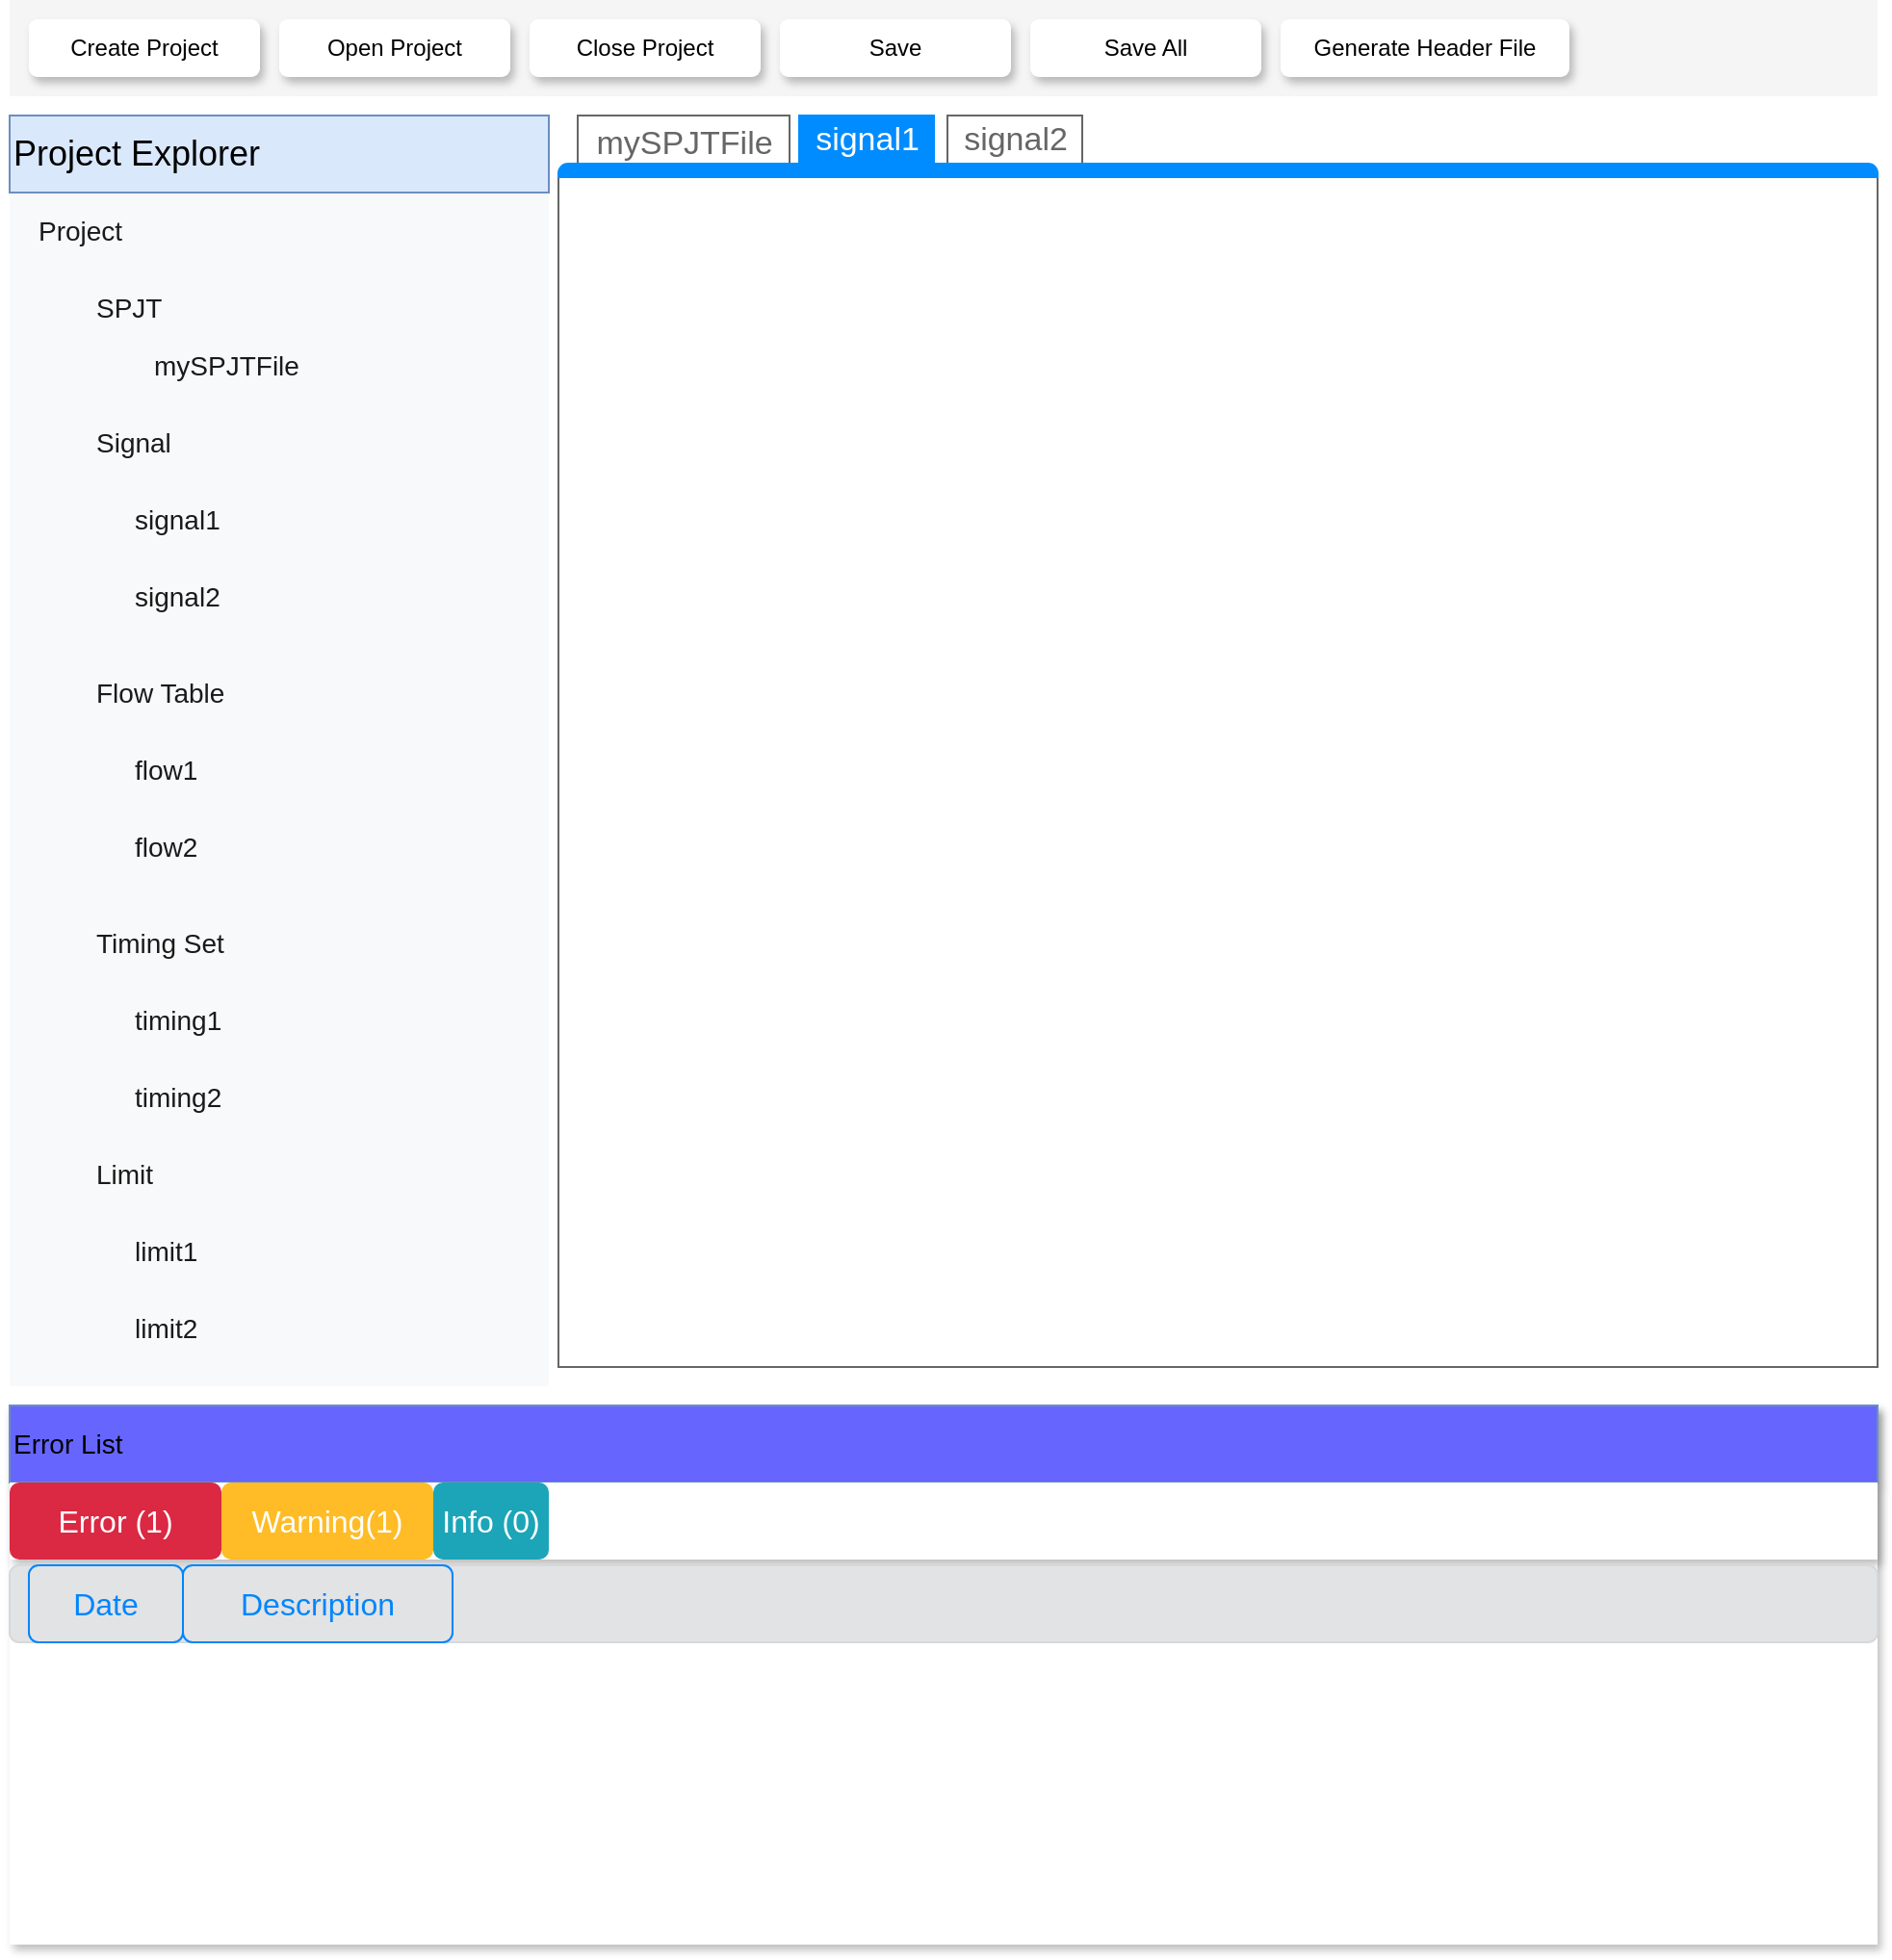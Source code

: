 <mxfile version="13.10.3" type="github" pages="2">
  <diagram id="FgyFkXJcIKG0fMY5ibd2" name="Project Explorer">
    <mxGraphModel dx="1422" dy="762" grid="1" gridSize="10" guides="1" tooltips="1" connect="1" arrows="1" fold="1" page="1" pageScale="1" pageWidth="827" pageHeight="1169" math="0" shadow="0">
      <root>
        <mxCell id="S2QvFrK3PuCgfU6eUb4U-0" />
        <mxCell id="S2QvFrK3PuCgfU6eUb4U-1" parent="S2QvFrK3PuCgfU6eUb4U-0" />
        <mxCell id="wJfrvK_9jVTi93enFSVC-5" value="" style="group" vertex="1" connectable="0" parent="S2QvFrK3PuCgfU6eUb4U-1">
          <mxGeometry x="100" y="820" width="970" height="280" as="geometry" />
        </mxCell>
        <mxCell id="EKYV59rnYQYyG5BfVOuk-7" value="" style="rounded=0;whiteSpace=wrap;html=1;shadow=1;strokeColor=none;" vertex="1" parent="wJfrvK_9jVTi93enFSVC-5">
          <mxGeometry width="970" height="280" as="geometry" />
        </mxCell>
        <mxCell id="wJfrvK_9jVTi93enFSVC-0" value="Error List" style="rounded=0;whiteSpace=wrap;html=1;shadow=1;strokeColor=#6c8ebf;align=left;fontSize=14;fillColor=#6666FF;" vertex="1" parent="wJfrvK_9jVTi93enFSVC-5">
          <mxGeometry width="970" height="40" as="geometry" />
        </mxCell>
        <mxCell id="wJfrvK_9jVTi93enFSVC-1" value="" style="rounded=0;whiteSpace=wrap;html=1;shadow=1;strokeColor=none;align=left;fontSize=14;" vertex="1" parent="wJfrvK_9jVTi93enFSVC-5">
          <mxGeometry y="40" width="970" height="40" as="geometry" />
        </mxCell>
        <mxCell id="wJfrvK_9jVTi93enFSVC-6" value="" style="html=1;shadow=0;dashed=0;shape=mxgraph.bootstrap.rrect;rSize=5;strokeColor=#D6D8DB;strokeWidth=1;fillColor=#E2E3E5;fontColor=#383D41;whiteSpace=wrap;align=left;verticalAlign=middle;spacingLeft=10;" vertex="1" parent="wJfrvK_9jVTi93enFSVC-5">
          <mxGeometry y="83" width="970" height="40" as="geometry" />
        </mxCell>
        <mxCell id="wJfrvK_9jVTi93enFSVC-7" value="Date" style="html=1;shadow=0;dashed=0;shape=mxgraph.bootstrap.rrect;rSize=5;strokeColor=#0085FC;strokeWidth=1;fillColor=none;fontColor=#0085FC;whiteSpace=wrap;align=center;verticalAlign=middle;spacingLeft=0;fontStyle=0;fontSize=16;spacing=5;" vertex="1" parent="wJfrvK_9jVTi93enFSVC-5">
          <mxGeometry x="10" y="83" width="80" height="40" as="geometry" />
        </mxCell>
        <mxCell id="wJfrvK_9jVTi93enFSVC-8" value="Description" style="html=1;shadow=0;dashed=0;shape=mxgraph.bootstrap.rrect;rSize=5;strokeColor=#0085FC;strokeWidth=1;fillColor=none;fontColor=#0085FC;whiteSpace=wrap;align=center;verticalAlign=middle;spacingLeft=0;fontStyle=0;fontSize=16;spacing=5;" vertex="1" parent="wJfrvK_9jVTi93enFSVC-5">
          <mxGeometry x="90" y="83" width="140" height="40" as="geometry" />
        </mxCell>
        <mxCell id="wJfrvK_9jVTi93enFSVC-2" value="Error (1)" style="html=1;shadow=0;dashed=0;shape=mxgraph.bootstrap.rrect;rSize=5;strokeColor=none;strokeWidth=1;fillColor=#DB2843;fontColor=#FFFFFF;whiteSpace=wrap;align=center;verticalAlign=middle;spacingLeft=0;fontStyle=0;fontSize=16;spacing=5;" vertex="1" parent="wJfrvK_9jVTi93enFSVC-5">
          <mxGeometry y="40" width="110" height="40" as="geometry" />
        </mxCell>
        <mxCell id="wJfrvK_9jVTi93enFSVC-3" value="Warning(1)" style="html=1;shadow=0;dashed=0;shape=mxgraph.bootstrap.rrect;rSize=5;strokeColor=none;strokeWidth=1;fillColor=#FFBC26;fontColor=#FFFFFF;whiteSpace=wrap;align=center;verticalAlign=middle;spacingLeft=0;fontStyle=0;fontSize=16;spacing=5;" vertex="1" parent="wJfrvK_9jVTi93enFSVC-5">
          <mxGeometry x="110" y="40" width="110" height="40" as="geometry" />
        </mxCell>
        <mxCell id="wJfrvK_9jVTi93enFSVC-4" value="Info (0)" style="html=1;shadow=0;dashed=0;shape=mxgraph.bootstrap.rrect;rSize=5;strokeColor=none;strokeWidth=1;fillColor=#1CA5B8;fontColor=#FFFFFF;whiteSpace=wrap;align=center;verticalAlign=middle;spacingLeft=0;fontStyle=0;fontSize=16;spacing=5;" vertex="1" parent="wJfrvK_9jVTi93enFSVC-5">
          <mxGeometry x="220" y="40" width="60" height="40" as="geometry" />
        </mxCell>
        <mxCell id="F_466ytePDx-1a6FgnFO-0" value="" style="fillColor=#F8F9FA;strokeColor=none;align=left;fontSize=14;fontColor=#323232;" parent="S2QvFrK3PuCgfU6eUb4U-1" vertex="1">
          <mxGeometry x="100" y="150" width="280" height="660" as="geometry" />
        </mxCell>
        <mxCell id="F_466ytePDx-1a6FgnFO-1" value="Project Explorer" style="html=1;shadow=0;dashed=0;fillColor=#dae8fc;strokeColor=#6c8ebf;perimeter=none;whiteSpace=wrap;resizeWidth=1;align=left;fontSize=18;" parent="F_466ytePDx-1a6FgnFO-0" vertex="1">
          <mxGeometry width="280.0" height="40" relative="1" as="geometry" />
        </mxCell>
        <mxCell id="F_466ytePDx-1a6FgnFO-2" value="Project" style="html=1;shadow=0;dashed=0;shape=mxgraph.bootstrap.rrect;rSize=5;strokeColor=none;perimeter=none;whiteSpace=wrap;align=left;spacing=15;fontSize=14;fillColor=none;fontColor=#1A1A1A;" parent="F_466ytePDx-1a6FgnFO-0" vertex="1">
          <mxGeometry x="0.5" width="279.5" height="40" relative="1" as="geometry">
            <mxPoint x="-140" y="40" as="offset" />
          </mxGeometry>
        </mxCell>
        <mxCell id="F_466ytePDx-1a6FgnFO-3" value="SPJT" style="html=1;shadow=0;dashed=0;fillColor=none;strokeColor=none;perimeter=none;whiteSpace=wrap;align=left;spacing=15;fontSize=14;fontColor=#1A1A1A;" parent="F_466ytePDx-1a6FgnFO-0" vertex="1">
          <mxGeometry x="0.5" width="100" height="40" relative="1" as="geometry">
            <mxPoint x="-110" y="80" as="offset" />
          </mxGeometry>
        </mxCell>
        <mxCell id="F_466ytePDx-1a6FgnFO-14" value="Signal" style="html=1;shadow=0;dashed=0;fillColor=none;strokeColor=none;perimeter=none;whiteSpace=wrap;align=left;spacing=15;fontSize=14;fontColor=#1A1A1A;" parent="F_466ytePDx-1a6FgnFO-0" vertex="1">
          <mxGeometry x="0.5" width="100" height="40" relative="1" as="geometry">
            <mxPoint x="-110" y="150" as="offset" />
          </mxGeometry>
        </mxCell>
        <mxCell id="F_466ytePDx-1a6FgnFO-15" value="Flow Table" style="html=1;shadow=0;dashed=0;fillColor=none;strokeColor=none;perimeter=none;whiteSpace=wrap;align=left;spacing=15;fontSize=14;fontColor=#1A1A1A;" parent="F_466ytePDx-1a6FgnFO-0" vertex="1">
          <mxGeometry x="0.5" width="100" height="40" relative="1" as="geometry">
            <mxPoint x="-110" y="280" as="offset" />
          </mxGeometry>
        </mxCell>
        <mxCell id="F_466ytePDx-1a6FgnFO-16" value="Timing Set" style="html=1;shadow=0;dashed=0;fillColor=none;strokeColor=none;perimeter=none;whiteSpace=wrap;align=left;spacing=15;fontSize=14;fontColor=#1A1A1A;" parent="F_466ytePDx-1a6FgnFO-0" vertex="1">
          <mxGeometry x="0.5" width="100" height="40" relative="1" as="geometry">
            <mxPoint x="-110" y="410" as="offset" />
          </mxGeometry>
        </mxCell>
        <mxCell id="F_466ytePDx-1a6FgnFO-17" value="Limit" style="html=1;shadow=0;dashed=0;fillColor=none;strokeColor=none;perimeter=none;whiteSpace=wrap;align=left;spacing=15;fontSize=14;fontColor=#1A1A1A;" parent="F_466ytePDx-1a6FgnFO-0" vertex="1">
          <mxGeometry x="0.5" width="100" height="40" relative="1" as="geometry">
            <mxPoint x="-110" y="530" as="offset" />
          </mxGeometry>
        </mxCell>
        <mxCell id="F_466ytePDx-1a6FgnFO-18" value="mySPJTFile" style="html=1;shadow=0;dashed=0;fillColor=none;strokeColor=none;perimeter=none;whiteSpace=wrap;align=left;spacing=15;fontSize=14;fontColor=#1A1A1A;" parent="F_466ytePDx-1a6FgnFO-0" vertex="1">
          <mxGeometry x="0.5" width="100" height="40" relative="1" as="geometry">
            <mxPoint x="-80" y="110" as="offset" />
          </mxGeometry>
        </mxCell>
        <mxCell id="F_466ytePDx-1a6FgnFO-19" value="signal1" style="html=1;shadow=0;dashed=0;fillColor=none;strokeColor=none;perimeter=none;whiteSpace=wrap;align=left;spacing=15;fontSize=14;fontColor=#1A1A1A;" parent="F_466ytePDx-1a6FgnFO-0" vertex="1">
          <mxGeometry x="0.5" width="100" height="40" relative="1" as="geometry">
            <mxPoint x="-90" y="190" as="offset" />
          </mxGeometry>
        </mxCell>
        <mxCell id="F_466ytePDx-1a6FgnFO-20" value="signal2" style="html=1;shadow=0;dashed=0;fillColor=none;strokeColor=none;perimeter=none;whiteSpace=wrap;align=left;spacing=15;fontSize=14;fontColor=#1A1A1A;" parent="F_466ytePDx-1a6FgnFO-0" vertex="1">
          <mxGeometry x="0.5" width="100" height="40" relative="1" as="geometry">
            <mxPoint x="-90" y="230" as="offset" />
          </mxGeometry>
        </mxCell>
        <mxCell id="F_466ytePDx-1a6FgnFO-21" value="flow1" style="html=1;shadow=0;dashed=0;fillColor=none;strokeColor=none;perimeter=none;whiteSpace=wrap;align=left;spacing=15;fontSize=14;fontColor=#1A1A1A;" parent="F_466ytePDx-1a6FgnFO-0" vertex="1">
          <mxGeometry x="0.5" width="100" height="40" relative="1" as="geometry">
            <mxPoint x="-90" y="320" as="offset" />
          </mxGeometry>
        </mxCell>
        <mxCell id="F_466ytePDx-1a6FgnFO-22" value="flow2" style="html=1;shadow=0;dashed=0;fillColor=none;strokeColor=none;perimeter=none;whiteSpace=wrap;align=left;spacing=15;fontSize=14;fontColor=#1A1A1A;" parent="F_466ytePDx-1a6FgnFO-0" vertex="1">
          <mxGeometry x="0.5" width="100" height="40" relative="1" as="geometry">
            <mxPoint x="-90" y="360" as="offset" />
          </mxGeometry>
        </mxCell>
        <mxCell id="F_466ytePDx-1a6FgnFO-23" value="timing1" style="html=1;shadow=0;dashed=0;fillColor=none;strokeColor=none;perimeter=none;whiteSpace=wrap;align=left;spacing=15;fontSize=14;fontColor=#1A1A1A;" parent="F_466ytePDx-1a6FgnFO-0" vertex="1">
          <mxGeometry x="0.5" width="100" height="40" relative="1" as="geometry">
            <mxPoint x="-90" y="450" as="offset" />
          </mxGeometry>
        </mxCell>
        <mxCell id="F_466ytePDx-1a6FgnFO-24" value="timing2" style="html=1;shadow=0;dashed=0;fillColor=none;strokeColor=none;perimeter=none;whiteSpace=wrap;align=left;spacing=15;fontSize=14;fontColor=#1A1A1A;" parent="F_466ytePDx-1a6FgnFO-0" vertex="1">
          <mxGeometry x="0.5" width="100" height="40" relative="1" as="geometry">
            <mxPoint x="-90" y="490" as="offset" />
          </mxGeometry>
        </mxCell>
        <mxCell id="F_466ytePDx-1a6FgnFO-25" value="limit2" style="html=1;shadow=0;dashed=0;fillColor=none;strokeColor=none;perimeter=none;whiteSpace=wrap;align=left;spacing=15;fontSize=14;fontColor=#1A1A1A;" parent="F_466ytePDx-1a6FgnFO-0" vertex="1">
          <mxGeometry x="0.5" width="100" height="40" relative="1" as="geometry">
            <mxPoint x="-90" y="610" as="offset" />
          </mxGeometry>
        </mxCell>
        <mxCell id="F_466ytePDx-1a6FgnFO-26" value="limit1" style="html=1;shadow=0;dashed=0;fillColor=none;strokeColor=none;perimeter=none;whiteSpace=wrap;align=left;spacing=15;fontSize=14;fontColor=#1A1A1A;" parent="F_466ytePDx-1a6FgnFO-0" vertex="1">
          <mxGeometry x="0.5" width="100" height="40" relative="1" as="geometry">
            <mxPoint x="-90" y="570" as="offset" />
          </mxGeometry>
        </mxCell>
        <mxCell id="EKYV59rnYQYyG5BfVOuk-0" value="" style="rounded=0;whiteSpace=wrap;html=1;fillColor=#f5f5f5;fontColor=#333333;strokeColor=none;" vertex="1" parent="S2QvFrK3PuCgfU6eUb4U-1">
          <mxGeometry x="100" y="90" width="970" height="50" as="geometry" />
        </mxCell>
        <mxCell id="EKYV59rnYQYyG5BfVOuk-1" value="Create Project" style="rounded=1;whiteSpace=wrap;html=1;strokeColor=none;shadow=1;" vertex="1" parent="S2QvFrK3PuCgfU6eUb4U-1">
          <mxGeometry x="110" y="100" width="120" height="30" as="geometry" />
        </mxCell>
        <mxCell id="EKYV59rnYQYyG5BfVOuk-2" value="Open Project" style="rounded=1;whiteSpace=wrap;html=1;strokeColor=none;shadow=1;" vertex="1" parent="S2QvFrK3PuCgfU6eUb4U-1">
          <mxGeometry x="240" y="100" width="120" height="30" as="geometry" />
        </mxCell>
        <mxCell id="EKYV59rnYQYyG5BfVOuk-3" value="Save" style="rounded=1;whiteSpace=wrap;html=1;strokeColor=none;shadow=1;" vertex="1" parent="S2QvFrK3PuCgfU6eUb4U-1">
          <mxGeometry x="500" y="100" width="120" height="30" as="geometry" />
        </mxCell>
        <mxCell id="EKYV59rnYQYyG5BfVOuk-4" value="Save All" style="rounded=1;whiteSpace=wrap;html=1;strokeColor=none;shadow=1;" vertex="1" parent="S2QvFrK3PuCgfU6eUb4U-1">
          <mxGeometry x="630" y="100" width="120" height="30" as="geometry" />
        </mxCell>
        <mxCell id="EKYV59rnYQYyG5BfVOuk-5" value="Close Project" style="rounded=1;whiteSpace=wrap;html=1;strokeColor=none;shadow=1;" vertex="1" parent="S2QvFrK3PuCgfU6eUb4U-1">
          <mxGeometry x="370" y="100" width="120" height="30" as="geometry" />
        </mxCell>
        <mxCell id="EKYV59rnYQYyG5BfVOuk-6" value="Generate Header File" style="rounded=1;whiteSpace=wrap;html=1;strokeColor=none;shadow=1;" vertex="1" parent="S2QvFrK3PuCgfU6eUb4U-1">
          <mxGeometry x="760" y="100" width="150" height="30" as="geometry" />
        </mxCell>
        <mxCell id="wJfrvK_9jVTi93enFSVC-11" value="" style="strokeWidth=1;shadow=0;dashed=0;align=center;html=1;shape=mxgraph.mockup.containers.marginRect2;rectMarginTop=32;strokeColor=#666666;gradientColor=none;fontSize=14;" vertex="1" parent="S2QvFrK3PuCgfU6eUb4U-1">
          <mxGeometry x="385" y="150" width="685" height="650" as="geometry" />
        </mxCell>
        <mxCell id="wJfrvK_9jVTi93enFSVC-12" value="mySPJTFile" style="strokeColor=inherit;fillColor=inherit;gradientColor=inherit;strokeWidth=1;shadow=0;dashed=0;align=center;html=1;shape=mxgraph.mockup.containers.rrect;rSize=0;fontSize=17;fontColor=#666666;gradientColor=none;" vertex="1" parent="wJfrvK_9jVTi93enFSVC-11">
          <mxGeometry width="110" height="30" relative="1" as="geometry">
            <mxPoint x="10" as="offset" />
          </mxGeometry>
        </mxCell>
        <mxCell id="wJfrvK_9jVTi93enFSVC-13" value="signal1" style="strokeWidth=1;shadow=0;dashed=0;align=center;html=1;shape=mxgraph.mockup.containers.rrect;rSize=0;fontSize=17;fontColor=#ffffff;strokeColor=#008cff;fillColor=#008cff;" vertex="1" parent="wJfrvK_9jVTi93enFSVC-11">
          <mxGeometry width="70" height="25" relative="1" as="geometry">
            <mxPoint x="125" as="offset" />
          </mxGeometry>
        </mxCell>
        <mxCell id="wJfrvK_9jVTi93enFSVC-14" value="signal2" style="strokeColor=inherit;fillColor=inherit;gradientColor=inherit;strokeWidth=1;shadow=0;dashed=0;align=center;html=1;shape=mxgraph.mockup.containers.rrect;rSize=0;fontSize=17;fontColor=#666666;gradientColor=none;" vertex="1" parent="wJfrvK_9jVTi93enFSVC-11">
          <mxGeometry width="70" height="25" relative="1" as="geometry">
            <mxPoint x="202" as="offset" />
          </mxGeometry>
        </mxCell>
        <mxCell id="wJfrvK_9jVTi93enFSVC-15" value="" style="strokeWidth=1;shadow=0;dashed=0;align=center;html=1;shape=mxgraph.mockup.containers.topButton;rSize=5;strokeColor=#008cff;fillColor=#008cff;gradientColor=none;resizeWidth=1;movable=0;deletable=1;" vertex="1" parent="wJfrvK_9jVTi93enFSVC-11">
          <mxGeometry width="685" height="7" relative="1" as="geometry">
            <mxPoint y="25" as="offset" />
          </mxGeometry>
        </mxCell>
      </root>
    </mxGraphModel>
  </diagram>
  <diagram name="Page-1" id="c9db0220-8083-56f3-ca83-edcdcd058819">
    <mxGraphModel dx="1422" dy="762" grid="1" gridSize="10" guides="1" tooltips="1" connect="1" arrows="1" fold="1" page="1" pageScale="1.5" pageWidth="826" pageHeight="1169" background="#ffffff" math="0" shadow="0">
      <root>
        <mxCell id="0" style=";html=1;" />
        <mxCell id="1" style=";html=1;" parent="0" />
        <mxCell id="3d76a8aef4d5c911-1" value="" style="html=1;shadow=0;dashed=0;shape=mxgraph.bootstrap.rect;fillColor=#222222;strokeColor=none;whiteSpace=wrap;rounded=0;fontSize=12;fontColor=#000000;align=center;" parent="1" vertex="1">
          <mxGeometry x="40" y="70" width="1150" height="40" as="geometry" />
        </mxCell>
        <mxCell id="3d76a8aef4d5c911-2" value="Company" style="html=1;shadow=0;dashed=0;fillColor=none;strokeColor=none;shape=mxgraph.bootstrap.rect;fontColor=#999999;fontSize=14;whiteSpace=wrap;" parent="3d76a8aef4d5c911-1" vertex="1">
          <mxGeometry width="115" height="40" as="geometry" />
        </mxCell>
        <mxCell id="3d76a8aef4d5c911-3" value="People" style="html=1;shadow=0;dashed=0;shape=mxgraph.bootstrap.rect;fillColor=#000000;strokeColor=none;fontColor=#ffffff;spacingRight=30;whiteSpace=wrap;" parent="3d76a8aef4d5c911-1" vertex="1">
          <mxGeometry x="115" width="129.375" height="40" as="geometry" />
        </mxCell>
        <mxCell id="3d76a8aef4d5c911-4" value="84" style="html=1;shadow=0;dashed=0;shape=mxgraph.bootstrap.rrect;rSize=8;fillColor=#ff0000;strokeColor=none;fontColor=#ffffff;whiteSpace=wrap;" parent="3d76a8aef4d5c911-3" vertex="1">
          <mxGeometry x="1" y="0.5" width="25" height="16" relative="1" as="geometry">
            <mxPoint x="-30" y="-8" as="offset" />
          </mxGeometry>
        </mxCell>
        <mxCell id="3d76a8aef4d5c911-5" value="Violations" style="html=1;shadow=0;dashed=0;fillColor=none;strokeColor=none;shape=mxgraph.bootstrap.rect;fontColor=#999999;spacingRight=30;whiteSpace=wrap;" parent="3d76a8aef4d5c911-1" vertex="1">
          <mxGeometry x="244.375" width="158.125" height="40" as="geometry" />
        </mxCell>
        <mxCell id="3d76a8aef4d5c911-6" value="42" style="html=1;shadow=0;dashed=0;shape=mxgraph.bootstrap.rrect;rSize=8;fillColor=#ff0000;strokeColor=none;fontColor=#ffffff;whiteSpace=wrap;" parent="3d76a8aef4d5c911-5" vertex="1">
          <mxGeometry x="1" y="0.5" width="25" height="16" relative="1" as="geometry">
            <mxPoint x="-30" y="-8" as="offset" />
          </mxGeometry>
        </mxCell>
        <mxCell id="3d76a8aef4d5c911-7" value="Statistics" style="html=1;shadow=0;dashed=0;fillColor=none;strokeColor=none;shape=mxgraph.bootstrap.rect;fontColor=#999999;whiteSpace=wrap;" parent="3d76a8aef4d5c911-1" vertex="1">
          <mxGeometry x="402.5" width="115" height="40" as="geometry" />
        </mxCell>
        <mxCell id="3d76a8aef4d5c911-8" value="Settings" style="html=1;shadow=0;dashed=0;fillColor=none;strokeColor=none;shape=mxgraph.bootstrap.rect;fontColor=#999999;whiteSpace=wrap;" parent="3d76a8aef4d5c911-1" vertex="1">
          <mxGeometry x="517.5" width="100.625" height="40" as="geometry" />
        </mxCell>
        <mxCell id="3d76a8aef4d5c911-9" value="Profile" style="html=1;shadow=0;dashed=0;fillColor=none;strokeColor=none;shape=mxgraph.bootstrap.rect;fontColor=#999999;whiteSpace=wrap;" parent="3d76a8aef4d5c911-1" vertex="1">
          <mxGeometry x="948.75" width="100.625" height="40" as="geometry" />
        </mxCell>
        <mxCell id="3d76a8aef4d5c911-10" value="Log Out" style="html=1;shadow=0;dashed=0;fillColor=none;strokeColor=none;shape=mxgraph.bootstrap.rect;fontColor=#999999;whiteSpace=wrap;" parent="3d76a8aef4d5c911-1" vertex="1">
          <mxGeometry x="1049.375" width="100.625" height="40" as="geometry" />
        </mxCell>
        <mxCell id="3d76a8aef4d5c911-11" value="" style="html=1;shadow=0;dashed=0;shape=mxgraph.bootstrap.rrect;rSize=5;strokeColor=#dddddd;rounded=0;fontSize=12;align=center;" parent="1" vertex="1">
          <mxGeometry x="860" y="150" width="330" height="400" as="geometry" />
        </mxCell>
        <mxCell id="3d76a8aef4d5c911-12" value="320x200" style="shape=rect;fontSize=24;fillColor=#f0f0f0;strokeColor=none;fontColor=#999999;whiteSpace=wrap;" parent="3d76a8aef4d5c911-11" vertex="1">
          <mxGeometry x="5" y="5" width="320" height="200" as="geometry" />
        </mxCell>
        <mxCell id="3d76a8aef4d5c911-13" value="Thumbnail label" style="html=1;shadow=0;dashed=0;shape=mxgraph.bootstrap.anchor;fontSize=26;align=left;whiteSpace=wrap;" parent="3d76a8aef4d5c911-11" vertex="1">
          <mxGeometry x="15" y="220" width="300" height="40" as="geometry" />
        </mxCell>
        <mxCell id="3d76a8aef4d5c911-14" value="Cras justo odio, dapibus ac facilisis in, egestas eget quam. Donec id elit non mi porta gravida at eget metus. Nullam id dolor id nibh ultricies vehicula ut id elit." style="html=1;shadow=0;dashed=0;shape=mxgraph.bootstrap.anchor;strokeColor=#dddddd;whiteSpace=wrap;align=left;verticalAlign=top;fontSize=14;whiteSpace=wrap;" parent="3d76a8aef4d5c911-11" vertex="1">
          <mxGeometry x="15" y="260" width="300" height="80" as="geometry" />
        </mxCell>
        <mxCell id="3d76a8aef4d5c911-15" value="Button" style="html=1;shadow=0;dashed=0;shape=mxgraph.bootstrap.rrect;rSize=5;fontSize=16;fillColor=#3D8BCD;strokeColor=none;fontColor=#ffffff;whiteSpace=wrap;" parent="3d76a8aef4d5c911-11" vertex="1">
          <mxGeometry y="1" width="80" height="40" relative="1" as="geometry">
            <mxPoint x="15" y="-60" as="offset" />
          </mxGeometry>
        </mxCell>
        <mxCell id="3d76a8aef4d5c911-16" value="Button" style="html=1;shadow=0;dashed=0;shape=mxgraph.bootstrap.rrect;rSize=5;fontSize=16;strokeColor=#dddddd;whiteSpace=wrap;" parent="3d76a8aef4d5c911-11" vertex="1">
          <mxGeometry y="1" width="80" height="40" relative="1" as="geometry">
            <mxPoint x="100" y="-60" as="offset" />
          </mxGeometry>
        </mxCell>
        <mxCell id="3d76a8aef4d5c911-17" value="Template name" style="html=1;shadow=0;dashed=0;shape=mxgraph.bootstrap.rect;strokeColor=none;fillColor=none;fontColor=#999999;align=left;spacingLeft=5;whiteSpace=wrap;rounded=0;" parent="1" vertex="1">
          <mxGeometry x="40" y="130" width="200" height="20" as="geometry" />
        </mxCell>
        <mxCell id="3d76a8aef4d5c911-18" value="Uncompleted Profile" style="html=1;shadow=0;dashed=0;shape=mxgraph.bootstrap.rrect;rSize=5;strokeColor=#dddddd;;align=left;spacingLeft=10;fontSize=16;whiteSpace=wrap;rounded=0;" parent="1" vertex="1">
          <mxGeometry x="40" y="150" width="800" height="40" as="geometry" />
        </mxCell>
        <mxCell id="3d76a8aef4d5c911-19" value="Subject" style="html=1;shadow=0;dashed=0;shape=mxgraph.bootstrap.rect;strokeColor=none;fillColor=none;fontColor=#999999;align=left;spacingLeft=5;whiteSpace=wrap;rounded=0;" parent="1" vertex="1">
          <mxGeometry x="40" y="210" width="200" height="20" as="geometry" />
        </mxCell>
        <mxCell id="3d76a8aef4d5c911-20" value="Hello, %USER_FULL_NAME%" style="html=1;shadow=0;dashed=0;shape=mxgraph.bootstrap.rrect;rSize=5;strokeColor=#dddddd;align=left;spacingLeft=10;fontSize=16;whiteSpace=wrap;rounded=0;" parent="1" vertex="1">
          <mxGeometry x="40" y="230" width="800" height="40" as="geometry" />
        </mxCell>
        <mxCell id="3d76a8aef4d5c911-21" value="Insert System Variable" style="html=1;shadow=0;dashed=0;shape=mxgraph.bootstrap.rect;strokeColor=none;fillColor=none;align=right;fontSize=10;whiteSpace=wrap;rounded=0;" parent="1" vertex="1">
          <mxGeometry x="690" y="210" width="120" height="20" as="geometry" />
        </mxCell>
        <mxCell id="3d76a8aef4d5c911-22" value="" style="shape=triangle;strokeColor=none;fillColor=#000000;direction=south;rounded=0;shadow=1;fontSize=12;fontColor=#000000;align=center;html=1;" parent="1" vertex="1">
          <mxGeometry x="812" y="217" width="8" height="4" as="geometry" />
        </mxCell>
        <mxCell id="3d76a8aef4d5c911-23" value="Message" style="html=1;shadow=0;dashed=0;shape=mxgraph.bootstrap.rect;strokeColor=none;fillColor=none;fontColor=#999999;align=left;spacingLeft=5;whiteSpace=wrap;rounded=0;" parent="1" vertex="1">
          <mxGeometry x="40" y="290" width="200" height="20" as="geometry" />
        </mxCell>
        <mxCell id="3d76a8aef4d5c911-24" value="Hello %USER_FULL_NAME%!&#xa;&#xa;At vero eos et accusamus et iusto odio dignissimos ducimus, qui blanditiis praesentium voluptatum deleniti atque corrupti, quosdolores et quas molestias excepturi sint, obcaecati cupiditate non provident, similique sunt in culpa, qui officia deserunt mollitiaanimi, id est laborum et dolorum fuga. Et harum quidem rerum facilis est et expedita distinctio. Nam libero tempore, cum solutanobis est eligendi optio, cumque nihil impedit, quo minus id, quod maxime placeat, facere possimus, omnis voluptas assumendaest, omnis dolor repellendus." style="html=1;shadow=0;dashed=0;shape=mxgraph.bootstrap.rrect;rSize=5;fontSize=12;strokeColor=#dddddd;align=left;spacing=10;verticalAlign=top;whiteSpace=wrap;rounded=0;" parent="1" vertex="1">
          <mxGeometry x="40" y="310" width="800" height="240" as="geometry" />
        </mxCell>
        <mxCell id="3d76a8aef4d5c911-25" value="Insert System Variable" style="html=1;shadow=0;dashed=0;shape=mxgraph.bootstrap.rect;strokeColor=none;fillColor=none;align=right;fontSize=10;whiteSpace=wrap;rounded=0;" parent="1" vertex="1">
          <mxGeometry x="690" y="290" width="120" height="20" as="geometry" />
        </mxCell>
        <mxCell id="3d76a8aef4d5c911-26" value="" style="shape=triangle;strokeColor=none;fillColor=#000000;direction=south;rounded=0;shadow=1;fontSize=12;fontColor=#000000;align=center;html=1;" parent="1" vertex="1">
          <mxGeometry x="812" y="297" width="8" height="4" as="geometry" />
        </mxCell>
        <mxCell id="3d76a8aef4d5c911-27" value="%USER_FULL_NAME%&#xa;%USER_EMAIL%&#xa;%USER_PROFILE_COMPLETENESS%&#xa;%USER_NUM_SUCCESS_TRADES%&#xa;%USER_FULL_NAME%&#xa;%USER_EMAIL%&#xa;%USER_PROFILE_COMPLETENESS%&#xa;%USER_NUM_SUCCESS_SELLS%" style="html=1;shadow=0;dashed=0;shape=mxgraph.bootstrap.rrect;fontSize=12;rSize=2;strokeColor=#dddddd;align=left;verticalAlign=top;spacing=10;shadow=1;whiteSpace=wrap;rounded=0;" parent="1" vertex="1">
          <mxGeometry x="590" y="305" width="240" height="140" as="geometry" />
        </mxCell>
        <mxCell id="3d76a8aef4d5c911-28" value="Message Type" style="html=1;shadow=0;dashed=0;shape=mxgraph.bootstrap.rect;strokeColor=none;fillColor=none;fontColor=#999999;align=left;spacingLeft=5;whiteSpace=wrap;rounded=0;" parent="1" vertex="1">
          <mxGeometry x="40" y="570" width="200" height="20" as="geometry" />
        </mxCell>
        <mxCell id="3d76a8aef4d5c911-29" value="Email + Push" style="html=1;shadow=0;dashed=0;shape=mxgraph.bootstrap.rrect;rSize=5;strokeColor=#dddddd;align=left;spacingLeft=10;fontSize=16;whiteSpace=wrap;rounded=0;" parent="1" vertex="1">
          <mxGeometry x="40" y="590" width="390" height="40" as="geometry" />
        </mxCell>
        <mxCell id="3d76a8aef4d5c911-30" value="" style="shape=triangle;strokeColor=none;fillColor=#000000;direction=south;rounded=0;shadow=1;fontSize=12;fontColor=#000000;align=center;html=1;" parent="1" vertex="1">
          <mxGeometry x="410" y="607" width="10" height="5" as="geometry" />
        </mxCell>
        <mxCell id="3d76a8aef4d5c911-31" value="Tap target" style="html=1;shadow=0;dashed=0;shape=mxgraph.bootstrap.rect;strokeColor=none;fillColor=none;fontColor=#999999;align=left;spacingLeft=5;whiteSpace=wrap;rounded=0;" parent="1" vertex="1">
          <mxGeometry x="450" y="570" width="200" height="20" as="geometry" />
        </mxCell>
        <mxCell id="3d76a8aef4d5c911-32" value="Profile Screen" style="html=1;shadow=0;dashed=0;shape=mxgraph.bootstrap.rrect;rSize=5;strokeColor=#dddddd;align=left;spacingLeft=10;fontSize=16;whiteSpace=wrap;rounded=0;" parent="1" vertex="1">
          <mxGeometry x="450" y="590" width="390" height="40" as="geometry" />
        </mxCell>
        <mxCell id="3d76a8aef4d5c911-33" value="" style="shape=triangle;strokeColor=none;fillColor=#000000;direction=south;rounded=0;shadow=1;fontSize=12;fontColor=#000000;align=center;html=1;" parent="1" vertex="1">
          <mxGeometry x="820" y="607" width="10" height="5" as="geometry" />
        </mxCell>
        <mxCell id="3d76a8aef4d5c911-34" value="Send to Group" style="html=1;shadow=0;dashed=0;shape=mxgraph.bootstrap.rect;strokeColor=none;fillColor=none;fontColor=#999999;align=left;spacingLeft=5;whiteSpace=wrap;rounded=0;" parent="1" vertex="1">
          <mxGeometry x="40" y="650" width="200" height="20" as="geometry" />
        </mxCell>
        <mxCell id="3d76a8aef4d5c911-35" value="Top Management" style="html=1;shadow=0;dashed=0;shape=mxgraph.bootstrap.checkbox;fontSize=12;strokeColor=#999999;align=left;labelPosition=right;spacingLeft=5;rounded=0;" parent="1" vertex="1">
          <mxGeometry x="50" y="673" width="14" height="14" as="geometry" />
        </mxCell>
        <mxCell id="3d76a8aef4d5c911-36" value="Marketing Department" style="html=1;shadow=0;dashed=0;shape=mxgraph.bootstrap.rrect;fontSize=12;rSize=3;strokeColor=#999999;align=left;labelPosition=right;spacingLeft=5;rounded=0;" parent="1" vertex="1">
          <mxGeometry x="50" y="693" width="14" height="14" as="geometry" />
        </mxCell>
        <mxCell id="3d76a8aef4d5c911-37" value="Design Department" style="html=1;shadow=0;dashed=0;shape=mxgraph.bootstrap.checkbox;fontSize=12;strokeColor=#999999;align=left;labelPosition=right;spacingLeft=5;rounded=0;" parent="1" vertex="1">
          <mxGeometry x="50" y="713" width="14" height="14" as="geometry" />
        </mxCell>
        <mxCell id="3d76a8aef4d5c911-38" value="Financial Department" style="html=1;shadow=0;dashed=0;shape=mxgraph.bootstrap.rrect;fontSize=12;rSize=3;strokeColor=#999999;align=left;labelPosition=right;spacingLeft=5;rounded=0;" parent="1" vertex="1">
          <mxGeometry x="50" y="733" width="14" height="14" as="geometry" />
        </mxCell>
        <mxCell id="3d76a8aef4d5c911-39" value="Supply Department" style="html=1;shadow=0;dashed=0;shape=mxgraph.bootstrap.rrect;fontSize=12;rSize=3;strokeColor=#999999;align=left;labelPosition=right;spacingLeft=5;rounded=0;" parent="1" vertex="1">
          <mxGeometry x="50" y="753" width="14" height="14" as="geometry" />
        </mxCell>
        <mxCell id="3d76a8aef4d5c911-40" value="Set Type" style="html=1;shadow=0;dashed=0;shape=mxgraph.bootstrap.rect;strokeColor=none;fillColor=none;fontColor=#999999;align=left;spacingLeft=5;whiteSpace=wrap;rounded=0;" parent="1" vertex="1">
          <mxGeometry x="450" y="650" width="200" height="20" as="geometry" />
        </mxCell>
        <mxCell id="3d76a8aef4d5c911-41" value="" style="shape=ellipse;dashed=0;strokeColor=#999999;fillColor=#ffffff;html=1;rounded=0;shadow=1;fontSize=12;fontColor=#000000;align=center;" parent="1" vertex="1">
          <mxGeometry x="460" y="673" width="14" height="14" as="geometry" />
        </mxCell>
        <mxCell id="3d76a8aef4d5c911-42" value="News" style="html=1;shadow=0;dashed=0;shape=mxgraph.bootstrap.rrect;align=center;rSize=3;strokeColor=none;fillColor=#58B957;fontColor=#ffffff;fontStyle=1;fontSize=10;whiteSpace=wrap;rounded=0;" parent="1" vertex="1">
          <mxGeometry x="480" y="673" width="40" height="14" as="geometry" />
        </mxCell>
        <mxCell id="3d76a8aef4d5c911-43" value="" style="html=1;shadow=0;dashed=0;shape=mxgraph.bootstrap.radioButton;strokeColor=#999999;fillColor=#ffffff;rounded=0;fontSize=12;fontColor=#000000;align=center;" parent="1" vertex="1">
          <mxGeometry x="460" y="693" width="14" height="14" as="geometry" />
        </mxCell>
        <mxCell id="3d76a8aef4d5c911-44" value="Reports" style="html=1;shadow=0;dashed=0;shape=mxgraph.bootstrap.rrect;align=center;rSize=3;strokeColor=none;fillColor=#55BFE0;fontColor=#ffffff;fontStyle=1;fontSize=10;whiteSpace=wrap;rounded=0;" parent="1" vertex="1">
          <mxGeometry x="480" y="693" width="50" height="14" as="geometry" />
        </mxCell>
        <mxCell id="3d76a8aef4d5c911-45" value="" style="shape=ellipse;dashed=0;strokeColor=#999999;fillColor=#ffffff;html=1;rounded=0;shadow=1;fontSize=12;fontColor=#000000;align=center;" parent="1" vertex="1">
          <mxGeometry x="460" y="713" width="14" height="14" as="geometry" />
        </mxCell>
        <mxCell id="3d76a8aef4d5c911-46" value="Documents" style="html=1;shadow=0;dashed=0;shape=mxgraph.bootstrap.rrect;align=center;rSize=3;strokeColor=none;fillColor=#EFAC43;fontColor=#ffffff;fontStyle=1;fontSize=10;whiteSpace=wrap;rounded=0;" parent="1" vertex="1">
          <mxGeometry x="480" y="713" width="70" height="14" as="geometry" />
        </mxCell>
        <mxCell id="3d76a8aef4d5c911-47" value="" style="shape=ellipse;dashed=0;strokeColor=#999999;fillColor=#ffffff;html=1;rounded=0;shadow=1;fontSize=12;fontColor=#000000;align=center;" parent="1" vertex="1">
          <mxGeometry x="460" y="733" width="14" height="14" as="geometry" />
        </mxCell>
        <mxCell id="3d76a8aef4d5c911-48" value="Media" style="html=1;shadow=0;dashed=0;shape=mxgraph.bootstrap.rrect;align=center;rSize=3;strokeColor=none;fillColor=#3D8BCD;fontColor=#ffffff;fontStyle=1;fontSize=10;whiteSpace=wrap;rounded=0;" parent="1" vertex="1">
          <mxGeometry x="480" y="733" width="40" height="14" as="geometry" />
        </mxCell>
        <mxCell id="3d76a8aef4d5c911-49" value="" style="shape=ellipse;dashed=0;strokeColor=#999999;fillColor=#ffffff;html=1;rounded=0;shadow=1;fontSize=12;fontColor=#000000;align=center;" parent="1" vertex="1">
          <mxGeometry x="460" y="753" width="14" height="14" as="geometry" />
        </mxCell>
        <mxCell id="3d76a8aef4d5c911-50" value="Text" style="html=1;shadow=0;dashed=0;shape=mxgraph.bootstrap.rrect;align=center;rSize=3;strokeColor=none;fillColor=#999999;fontColor=#ffffff;fontStyle=1;fontSize=10;whiteSpace=wrap;rounded=0;" parent="1" vertex="1">
          <mxGeometry x="480" y="753" width="30" height="14" as="geometry" />
        </mxCell>
        <mxCell id="3d76a8aef4d5c911-51" value="Save Template" style="html=1;shadow=0;dashed=0;shape=mxgraph.bootstrap.rrect;align=center;rSize=5;strokeColor=none;fillColor=#3D8BCD;fontColor=#ffffff;fontSize=16;whiteSpace=wrap;rounded=0;" parent="1" vertex="1">
          <mxGeometry x="40" y="810" width="150" height="40" as="geometry" />
        </mxCell>
        <mxCell id="3d76a8aef4d5c911-52" value="Cancel" style="html=1;shadow=0;dashed=0;shape=mxgraph.bootstrap.rrect;align=center;rSize=5;strokeColor=#dddddd;fontSize=16;whiteSpace=wrap;rounded=0;" parent="1" vertex="1">
          <mxGeometry x="210" y="810" width="100" height="40" as="geometry" />
        </mxCell>
        <mxCell id="3d76a8aef4d5c911-53" value="Delete Template" style="html=1;shadow=0;dashed=0;shape=mxgraph.bootstrap.rrect;align=center;rSize=5;strokeColor=none;fillColor=#DB524C;fontColor=#ffffff;fontSize=16;whiteSpace=wrap;rounded=0;" parent="1" vertex="1">
          <mxGeometry x="670" y="810" width="170" height="40" as="geometry" />
        </mxCell>
        <mxCell id="3d76a8aef4d5c911-54" value="" style="html=1;shadow=0;dashed=0;shape=mxgraph.bootstrap.rrect;rSize=5;strokeColor=#dddddd;rounded=0;fontSize=12;align=center;" parent="1" vertex="1">
          <mxGeometry x="860" y="580" width="330" height="400" as="geometry" />
        </mxCell>
        <mxCell id="3d76a8aef4d5c911-55" value="320x200" style="shape=rect;fontSize=24;fillColor=#f0f0f0;strokeColor=none;fontColor=#999999;whiteSpace=wrap;" parent="3d76a8aef4d5c911-54" vertex="1">
          <mxGeometry x="5" y="5" width="320" height="200" as="geometry" />
        </mxCell>
        <mxCell id="3d76a8aef4d5c911-56" value="Thumbnail label" style="html=1;shadow=0;dashed=0;shape=mxgraph.bootstrap.anchor;fontSize=26;align=left;whiteSpace=wrap;" parent="3d76a8aef4d5c911-54" vertex="1">
          <mxGeometry x="15" y="220" width="300" height="40" as="geometry" />
        </mxCell>
        <mxCell id="3d76a8aef4d5c911-57" value="Cras justo odio, dapibus ac facilisis in, egestas eget quam. Donec id elit non mi porta gravida at eget metus. Nullam id dolor id nibh ultricies vehicula ut id elit." style="html=1;shadow=0;dashed=0;shape=mxgraph.bootstrap.anchor;strokeColor=#dddddd;whiteSpace=wrap;align=left;verticalAlign=top;fontSize=14;whiteSpace=wrap;" parent="3d76a8aef4d5c911-54" vertex="1">
          <mxGeometry x="15" y="260" width="300" height="80" as="geometry" />
        </mxCell>
        <mxCell id="3d76a8aef4d5c911-58" value="Button" style="html=1;shadow=0;dashed=0;shape=mxgraph.bootstrap.rrect;rSize=5;fontSize=16;fillColor=#3D8BCD;strokeColor=none;fontColor=#ffffff;whiteSpace=wrap;" parent="3d76a8aef4d5c911-54" vertex="1">
          <mxGeometry y="1" width="80" height="40" relative="1" as="geometry">
            <mxPoint x="15" y="-60" as="offset" />
          </mxGeometry>
        </mxCell>
        <mxCell id="3d76a8aef4d5c911-59" value="Button" style="html=1;shadow=0;dashed=0;shape=mxgraph.bootstrap.rrect;rSize=5;fontSize=16;strokeColor=#dddddd;whiteSpace=wrap;" parent="3d76a8aef4d5c911-54" vertex="1">
          <mxGeometry y="1" width="80" height="40" relative="1" as="geometry">
            <mxPoint x="100" y="-60" as="offset" />
          </mxGeometry>
        </mxCell>
      </root>
    </mxGraphModel>
  </diagram>
</mxfile>
